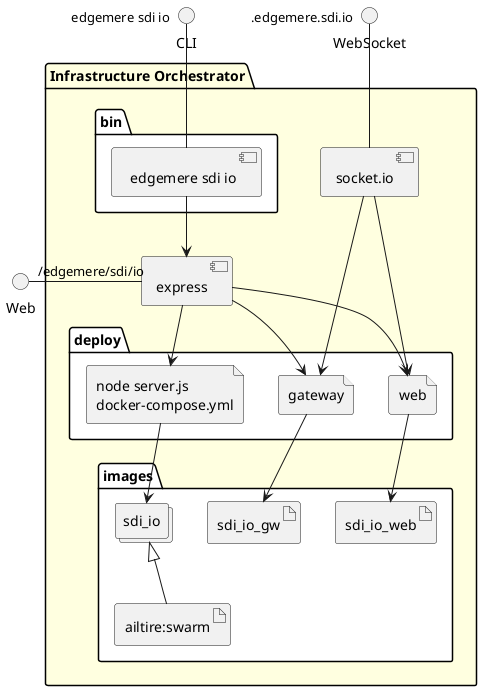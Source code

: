 @startuml
  interface CLI
  interface Web
  interface WebSocket
package "Infrastructure Orchestrator" #lightyellow {
  component express as REST
  component socket.io as socket
  folder bin #ffffff {
    component " edgemere sdi io" as binName
  }
  binName --> REST

  folder deploy #ffffff {
      file "node server.js\ndocker-compose.yml" as sdi_io_container
      REST --> sdi_io_container

  
    file "web" as web_container
    REST --> web_container
    socket ---> web_container
  
    file "gateway" as gateway_container
    REST --> gateway_container
    socket ---> gateway_container
  
  }
  folder images #ffffff {
    collections "sdi_io" as sdi_ioimage
    artifact "ailtire:swarm" as ailtireswarm
    sdi_ioimage <|-- ailtireswarm
    sdi_io_container --> sdi_ioimage

  
      artifact sdi_io_web
      web_container --> sdi_io_web
    
      artifact sdi_io_gw
      gateway_container --> sdi_io_gw
    
  }
}
CLI " edgemere sdi io" -- binName
Web "/edgemere/sdi/io" - REST
WebSocket ".edgemere.sdi.io" -- socket

@enduml
